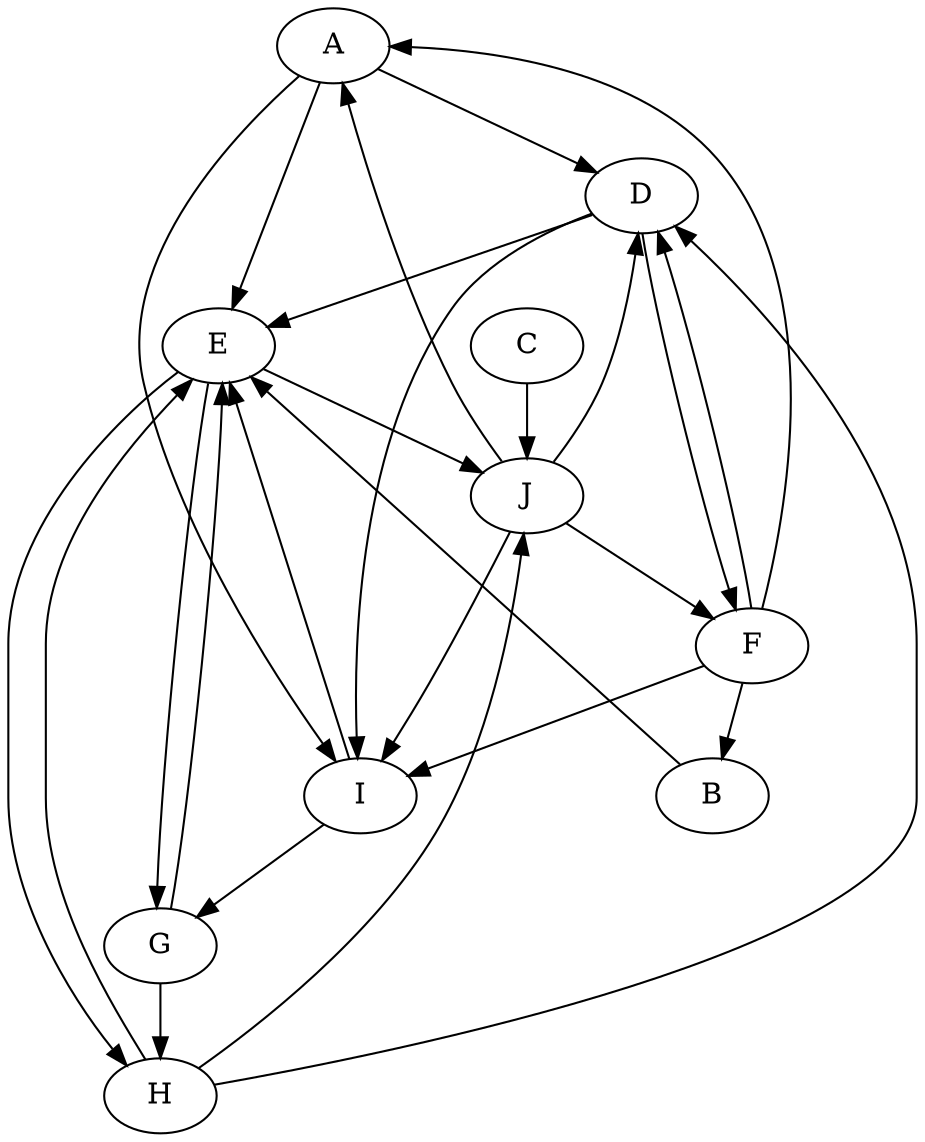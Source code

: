 digraph {
    0 [ label = "A" ]
    1 [ label = "D" ]
    2 [ label = "E" ]
    3 [ label = "I" ]
    4 [ label = "B" ]
    5 [ label = "C" ]
    6 [ label = "J" ]
    7 [ label = "F" ]
    8 [ label = "G" ]
    9 [ label = "H" ]
    0 -> 1 [ ]
    0 -> 2 [ ]
    0 -> 3 [ ]
    4 -> 2 [ ]
    5 -> 6 [ ]
    1 -> 2 [ ]
    1 -> 7 [ ]
    1 -> 3 [ ]
    2 -> 8 [ ]
    2 -> 9 [ ]
    2 -> 6 [ ]
    7 -> 0 [ ]
    7 -> 4 [ ]
    7 -> 1 [ ]
    7 -> 3 [ ]
    8 -> 2 [ ]
    8 -> 9 [ ]
    9 -> 1 [ ]
    9 -> 2 [ ]
    9 -> 6 [ ]
    3 -> 2 [ ]
    3 -> 8 [ ]
    6 -> 0 [ ]
    6 -> 1 [ ]
    6 -> 7 [ ]
    6 -> 3 [ ]
}
